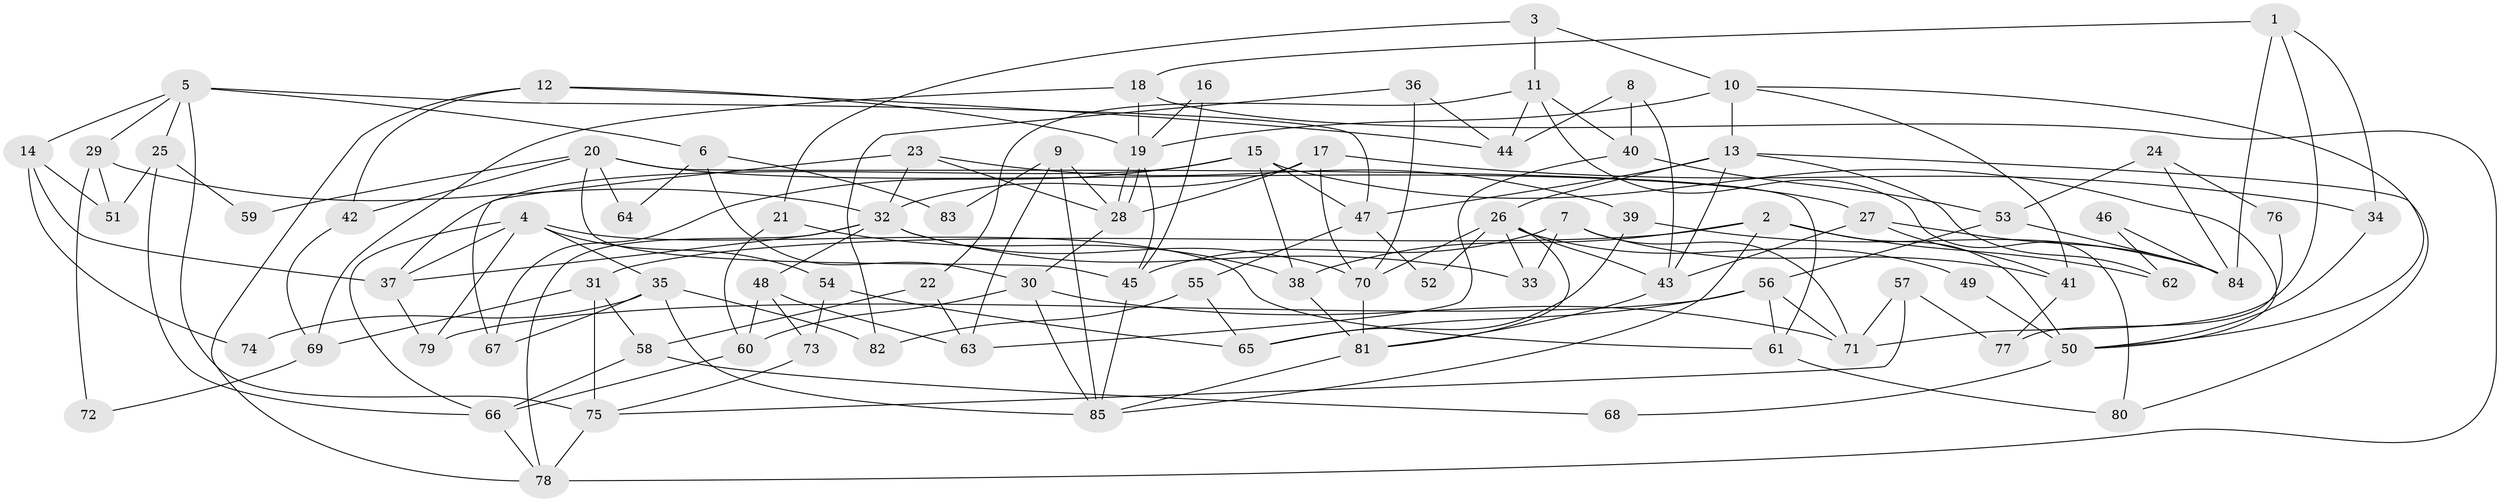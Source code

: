 // Generated by graph-tools (version 1.1) at 2025/50/03/09/25 03:50:02]
// undirected, 85 vertices, 170 edges
graph export_dot {
graph [start="1"]
  node [color=gray90,style=filled];
  1;
  2;
  3;
  4;
  5;
  6;
  7;
  8;
  9;
  10;
  11;
  12;
  13;
  14;
  15;
  16;
  17;
  18;
  19;
  20;
  21;
  22;
  23;
  24;
  25;
  26;
  27;
  28;
  29;
  30;
  31;
  32;
  33;
  34;
  35;
  36;
  37;
  38;
  39;
  40;
  41;
  42;
  43;
  44;
  45;
  46;
  47;
  48;
  49;
  50;
  51;
  52;
  53;
  54;
  55;
  56;
  57;
  58;
  59;
  60;
  61;
  62;
  63;
  64;
  65;
  66;
  67;
  68;
  69;
  70;
  71;
  72;
  73;
  74;
  75;
  76;
  77;
  78;
  79;
  80;
  81;
  82;
  83;
  84;
  85;
  1 -- 84;
  1 -- 18;
  1 -- 34;
  1 -- 71;
  2 -- 85;
  2 -- 38;
  2 -- 31;
  2 -- 50;
  2 -- 62;
  3 -- 21;
  3 -- 10;
  3 -- 11;
  4 -- 37;
  4 -- 79;
  4 -- 35;
  4 -- 54;
  4 -- 61;
  4 -- 66;
  5 -- 75;
  5 -- 25;
  5 -- 6;
  5 -- 14;
  5 -- 29;
  5 -- 47;
  6 -- 30;
  6 -- 64;
  6 -- 83;
  7 -- 33;
  7 -- 45;
  7 -- 41;
  7 -- 71;
  8 -- 40;
  8 -- 44;
  8 -- 43;
  9 -- 28;
  9 -- 63;
  9 -- 83;
  9 -- 85;
  10 -- 50;
  10 -- 41;
  10 -- 13;
  10 -- 19;
  11 -- 80;
  11 -- 22;
  11 -- 40;
  11 -- 44;
  12 -- 19;
  12 -- 78;
  12 -- 42;
  12 -- 44;
  13 -- 43;
  13 -- 26;
  13 -- 47;
  13 -- 62;
  13 -- 80;
  14 -- 37;
  14 -- 51;
  14 -- 74;
  15 -- 47;
  15 -- 67;
  15 -- 37;
  15 -- 38;
  15 -- 50;
  16 -- 19;
  16 -- 45;
  17 -- 34;
  17 -- 28;
  17 -- 32;
  17 -- 70;
  18 -- 19;
  18 -- 78;
  18 -- 69;
  19 -- 28;
  19 -- 28;
  19 -- 45;
  20 -- 61;
  20 -- 45;
  20 -- 27;
  20 -- 42;
  20 -- 59;
  20 -- 64;
  21 -- 38;
  21 -- 60;
  22 -- 58;
  22 -- 63;
  23 -- 28;
  23 -- 32;
  23 -- 39;
  23 -- 67;
  24 -- 53;
  24 -- 84;
  24 -- 76;
  25 -- 51;
  25 -- 66;
  25 -- 59;
  26 -- 70;
  26 -- 33;
  26 -- 43;
  26 -- 49;
  26 -- 52;
  26 -- 81;
  27 -- 43;
  27 -- 41;
  27 -- 84;
  28 -- 30;
  29 -- 32;
  29 -- 51;
  29 -- 72;
  30 -- 85;
  30 -- 71;
  30 -- 60;
  31 -- 69;
  31 -- 58;
  31 -- 75;
  32 -- 70;
  32 -- 33;
  32 -- 37;
  32 -- 48;
  32 -- 78;
  34 -- 50;
  35 -- 85;
  35 -- 67;
  35 -- 74;
  35 -- 82;
  36 -- 70;
  36 -- 44;
  36 -- 82;
  37 -- 79;
  38 -- 81;
  39 -- 65;
  39 -- 84;
  40 -- 53;
  40 -- 63;
  41 -- 77;
  42 -- 69;
  43 -- 81;
  45 -- 85;
  46 -- 62;
  46 -- 84;
  47 -- 52;
  47 -- 55;
  48 -- 63;
  48 -- 60;
  48 -- 73;
  49 -- 50;
  50 -- 68;
  53 -- 56;
  53 -- 84;
  54 -- 73;
  54 -- 65;
  55 -- 82;
  55 -- 65;
  56 -- 71;
  56 -- 65;
  56 -- 61;
  56 -- 79;
  57 -- 75;
  57 -- 71;
  57 -- 77;
  58 -- 66;
  58 -- 68;
  60 -- 66;
  61 -- 80;
  66 -- 78;
  69 -- 72;
  70 -- 81;
  73 -- 75;
  75 -- 78;
  76 -- 77;
  81 -- 85;
}
